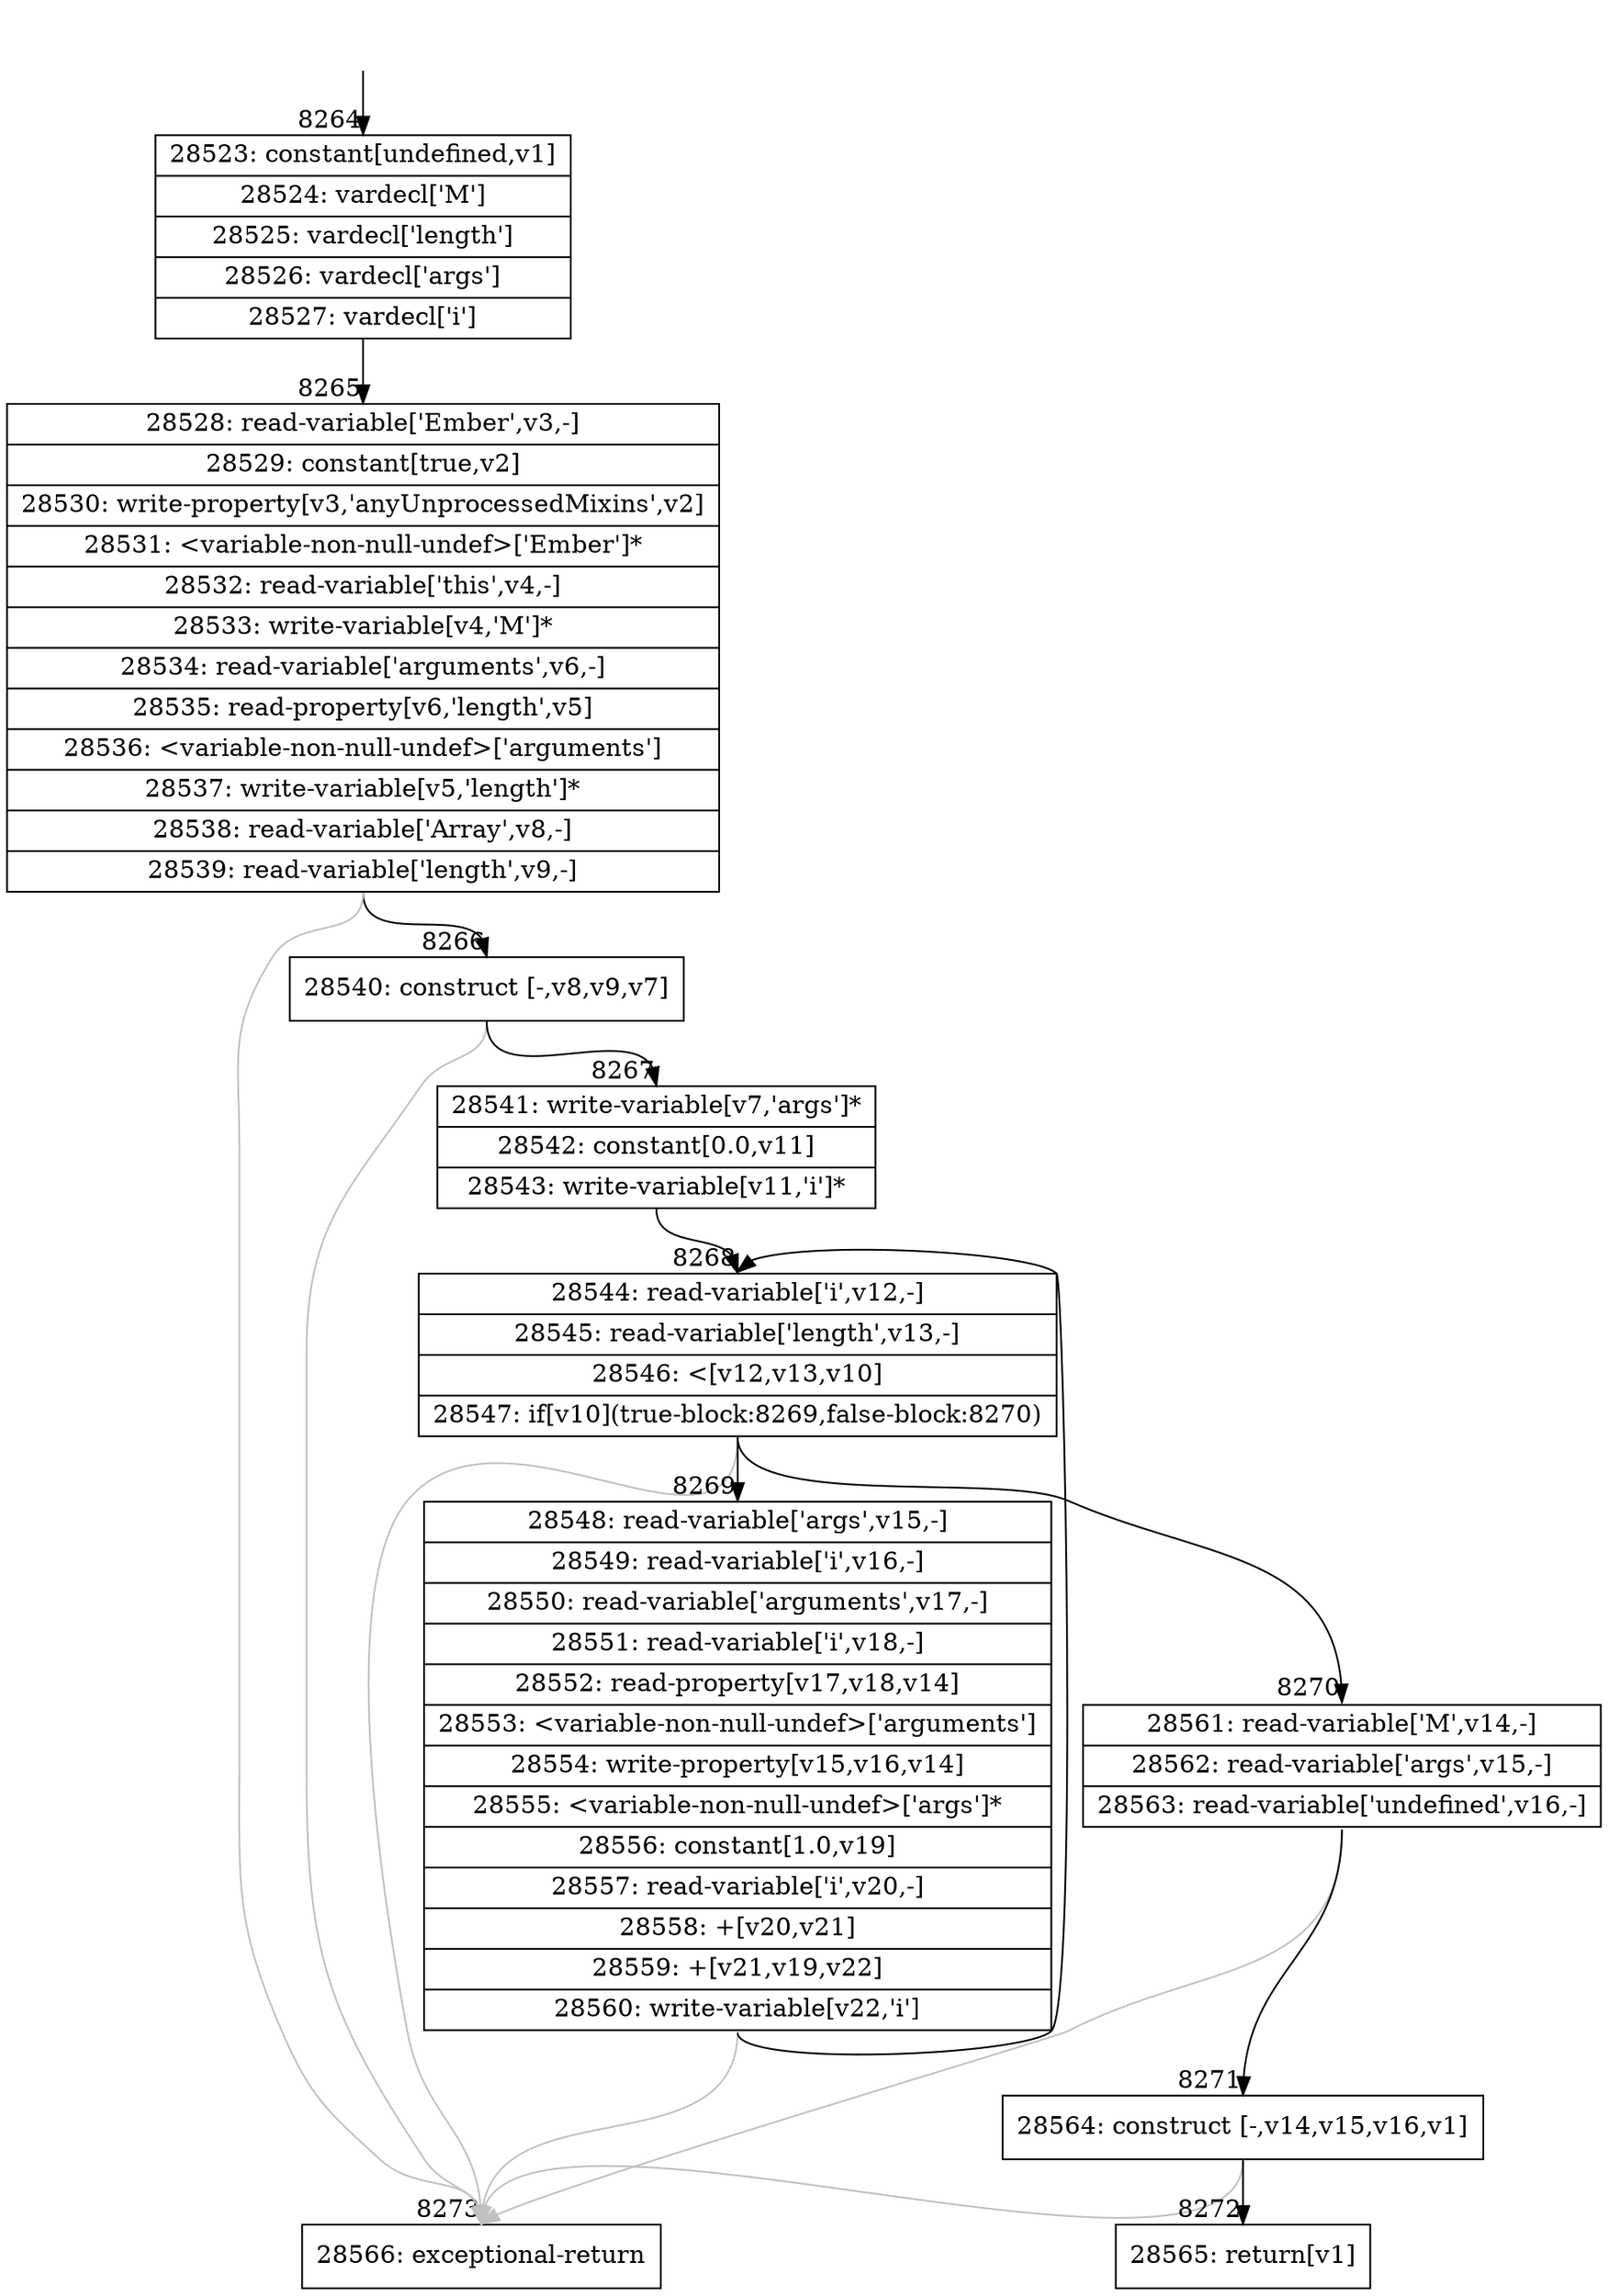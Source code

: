 digraph {
rankdir="TD"
BB_entry691[shape=none,label=""];
BB_entry691 -> BB8264 [tailport=s, headport=n, headlabel="    8264"]
BB8264 [shape=record label="{28523: constant[undefined,v1]|28524: vardecl['M']|28525: vardecl['length']|28526: vardecl['args']|28527: vardecl['i']}" ] 
BB8264 -> BB8265 [tailport=s, headport=n, headlabel="      8265"]
BB8265 [shape=record label="{28528: read-variable['Ember',v3,-]|28529: constant[true,v2]|28530: write-property[v3,'anyUnprocessedMixins',v2]|28531: \<variable-non-null-undef\>['Ember']*|28532: read-variable['this',v4,-]|28533: write-variable[v4,'M']*|28534: read-variable['arguments',v6,-]|28535: read-property[v6,'length',v5]|28536: \<variable-non-null-undef\>['arguments']|28537: write-variable[v5,'length']*|28538: read-variable['Array',v8,-]|28539: read-variable['length',v9,-]}" ] 
BB8265 -> BB8266 [tailport=s, headport=n, headlabel="      8266"]
BB8265 -> BB8273 [tailport=s, headport=n, color=gray, headlabel="      8273"]
BB8266 [shape=record label="{28540: construct [-,v8,v9,v7]}" ] 
BB8266 -> BB8267 [tailport=s, headport=n, headlabel="      8267"]
BB8266 -> BB8273 [tailport=s, headport=n, color=gray]
BB8267 [shape=record label="{28541: write-variable[v7,'args']*|28542: constant[0.0,v11]|28543: write-variable[v11,'i']*}" ] 
BB8267 -> BB8268 [tailport=s, headport=n, headlabel="      8268"]
BB8268 [shape=record label="{28544: read-variable['i',v12,-]|28545: read-variable['length',v13,-]|28546: \<[v12,v13,v10]|28547: if[v10](true-block:8269,false-block:8270)}" ] 
BB8268 -> BB8269 [tailport=s, headport=n, headlabel="      8269"]
BB8268 -> BB8270 [tailport=s, headport=n, headlabel="      8270"]
BB8268 -> BB8273 [tailport=s, headport=n, color=gray]
BB8269 [shape=record label="{28548: read-variable['args',v15,-]|28549: read-variable['i',v16,-]|28550: read-variable['arguments',v17,-]|28551: read-variable['i',v18,-]|28552: read-property[v17,v18,v14]|28553: \<variable-non-null-undef\>['arguments']|28554: write-property[v15,v16,v14]|28555: \<variable-non-null-undef\>['args']*|28556: constant[1.0,v19]|28557: read-variable['i',v20,-]|28558: +[v20,v21]|28559: +[v21,v19,v22]|28560: write-variable[v22,'i']}" ] 
BB8269 -> BB8268 [tailport=s, headport=n]
BB8269 -> BB8273 [tailport=s, headport=n, color=gray]
BB8270 [shape=record label="{28561: read-variable['M',v14,-]|28562: read-variable['args',v15,-]|28563: read-variable['undefined',v16,-]}" ] 
BB8270 -> BB8271 [tailport=s, headport=n, headlabel="      8271"]
BB8270 -> BB8273 [tailport=s, headport=n, color=gray]
BB8271 [shape=record label="{28564: construct [-,v14,v15,v16,v1]}" ] 
BB8271 -> BB8272 [tailport=s, headport=n, headlabel="      8272"]
BB8271 -> BB8273 [tailport=s, headport=n, color=gray]
BB8272 [shape=record label="{28565: return[v1]}" ] 
BB8273 [shape=record label="{28566: exceptional-return}" ] 
//#$~ 14999
}
